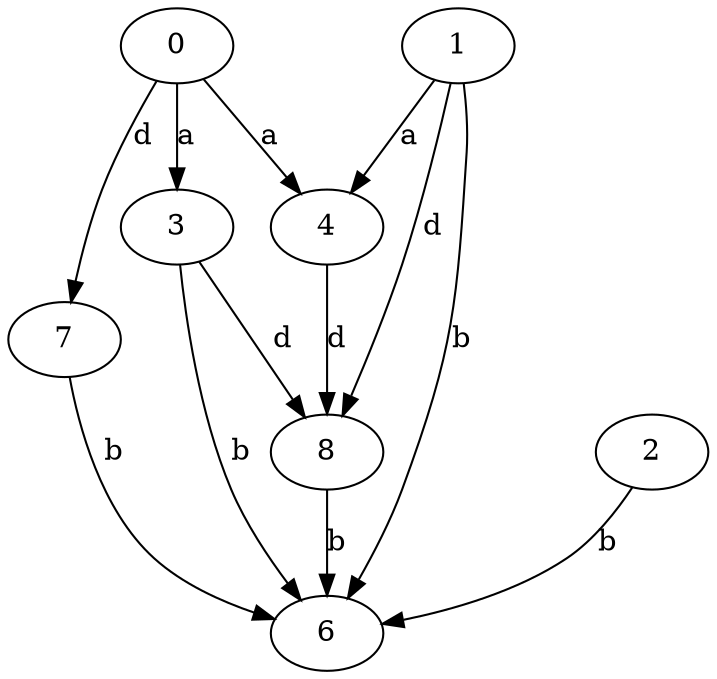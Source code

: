 strict digraph  {
0;
1;
2;
3;
4;
6;
7;
8;
0 -> 3  [label=a];
0 -> 4  [label=a];
0 -> 7  [label=d];
1 -> 4  [label=a];
1 -> 6  [label=b];
1 -> 8  [label=d];
2 -> 6  [label=b];
3 -> 6  [label=b];
3 -> 8  [label=d];
4 -> 8  [label=d];
7 -> 6  [label=b];
8 -> 6  [label=b];
}
